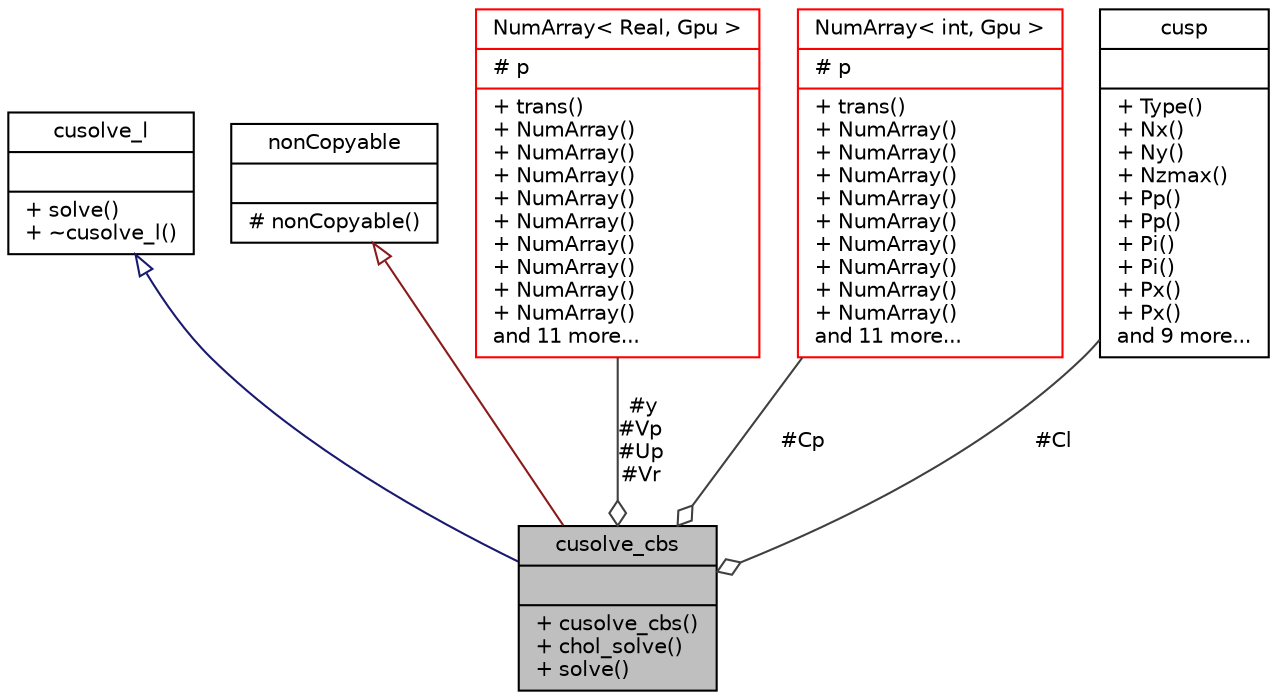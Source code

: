 digraph "cusolve_cbs"
{
 // INTERACTIVE_SVG=YES
  bgcolor="transparent";
  edge [fontname="Helvetica",fontsize="10",labelfontname="Helvetica",labelfontsize="10"];
  node [fontname="Helvetica",fontsize="10",shape=record];
  Node3 [label="{cusolve_cbs\n||+ cusolve_cbs()\l+ chol_solve()\l+ solve()\l}",height=0.2,width=0.4,color="black", fillcolor="grey75", style="filled", fontcolor="black"];
  Node4 -> Node3 [dir="back",color="midnightblue",fontsize="10",style="solid",arrowtail="onormal",fontname="Helvetica"];
  Node4 [label="{cusolve_l\n||+ solve()\l+ ~cusolve_l()\l}",height=0.2,width=0.4,color="black",URL="$d3/d82/classcusolve__l.html"];
  Node5 -> Node3 [dir="back",color="firebrick4",fontsize="10",style="solid",arrowtail="onormal",fontname="Helvetica"];
  Node5 [label="{nonCopyable\n||# nonCopyable()\l}",height=0.2,width=0.4,color="black",URL="$dc/d27/classnon_copyable.html"];
  Node6 -> Node3 [color="grey25",fontsize="10",style="solid",label=" #y\n#Vp\n#Up\n#Vr" ,arrowhead="odiamond",fontname="Helvetica"];
  Node6 [label="{NumArray\< Real, Gpu \>\n|# p\l|+ trans()\l+ NumArray()\l+ NumArray()\l+ NumArray()\l+ NumArray()\l+ NumArray()\l+ NumArray()\l+ NumArray()\l+ NumArray()\l+ NumArray()\land 11 more...\l}",height=0.2,width=0.4,color="red",URL="$d0/d44/class_num_array.html"];
  Node16 -> Node3 [color="grey25",fontsize="10",style="solid",label=" #Cp" ,arrowhead="odiamond",fontname="Helvetica"];
  Node16 [label="{NumArray\< int, Gpu \>\n|# p\l|+ trans()\l+ NumArray()\l+ NumArray()\l+ NumArray()\l+ NumArray()\l+ NumArray()\l+ NumArray()\l+ NumArray()\l+ NumArray()\l+ NumArray()\land 11 more...\l}",height=0.2,width=0.4,color="red",URL="$d0/d44/class_num_array.html"];
  Node20 -> Node3 [color="grey25",fontsize="10",style="solid",label=" #Cl" ,arrowhead="odiamond",fontname="Helvetica"];
  Node20 [label="{cusp\n||+ Type()\l+ Nx()\l+ Ny()\l+ Nzmax()\l+ Pp()\l+ Pp()\l+ Pi()\l+ Pi()\l+ Px()\l+ Px()\land 9 more...\l}",height=0.2,width=0.4,color="black",URL="$d4/d25/classcusp.html"];
}
